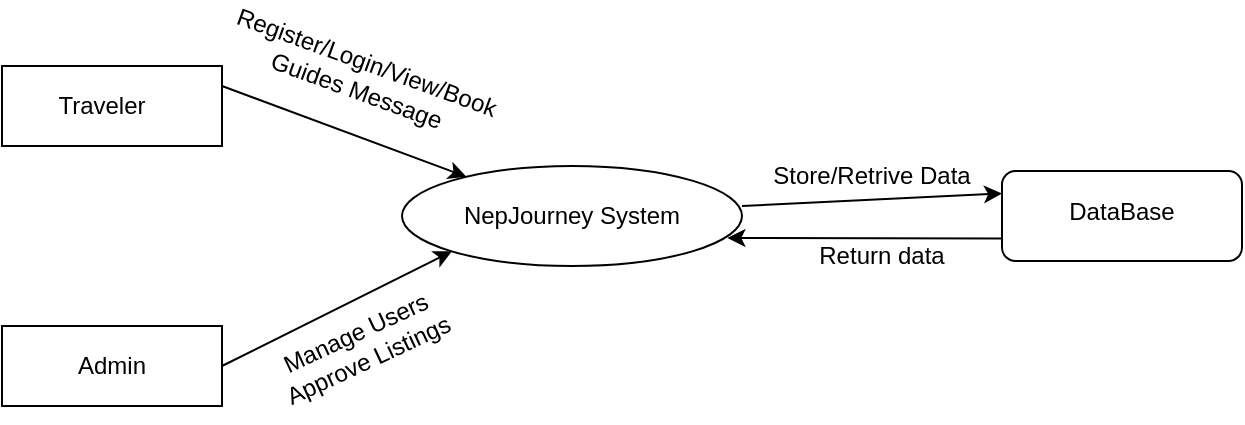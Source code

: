 <mxfile>
    <diagram id="5ET9WyKjbjTmmQmf6huk" name="Page-1">
        <mxGraphModel dx="816" dy="419" grid="1" gridSize="10" guides="1" tooltips="1" connect="1" arrows="1" fold="1" page="1" pageScale="1" pageWidth="850" pageHeight="1100" math="0" shadow="0">
            <root>
                <mxCell id="0"/>
                <mxCell id="1" parent="0"/>
                <mxCell id="2" value="" style="rounded=0;whiteSpace=wrap;html=1;" vertex="1" parent="1">
                    <mxGeometry x="70" y="300" width="110" height="40" as="geometry"/>
                </mxCell>
                <mxCell id="3" value="Admin" style="text;html=1;align=center;verticalAlign=middle;whiteSpace=wrap;rounded=0;" vertex="1" parent="1">
                    <mxGeometry x="75" y="307.5" width="100" height="25" as="geometry"/>
                </mxCell>
                <mxCell id="4" value="" style="rounded=0;whiteSpace=wrap;html=1;" vertex="1" parent="1">
                    <mxGeometry x="70" y="170" width="110" height="40" as="geometry"/>
                </mxCell>
                <mxCell id="5" value="Traveler" style="text;html=1;align=center;verticalAlign=middle;whiteSpace=wrap;rounded=0;" vertex="1" parent="1">
                    <mxGeometry x="80" y="175" width="80" height="30" as="geometry"/>
                </mxCell>
                <mxCell id="10" value="" style="ellipse;whiteSpace=wrap;html=1;" vertex="1" parent="1">
                    <mxGeometry x="270" y="220" width="170" height="50" as="geometry"/>
                </mxCell>
                <mxCell id="11" value="NepJourney System" style="text;html=1;align=center;verticalAlign=middle;whiteSpace=wrap;rounded=0;" vertex="1" parent="1">
                    <mxGeometry x="270" y="230" width="170" height="30" as="geometry"/>
                </mxCell>
                <mxCell id="14" value="" style="rounded=1;whiteSpace=wrap;html=1;" vertex="1" parent="1">
                    <mxGeometry x="570" y="222.5" width="120" height="45" as="geometry"/>
                </mxCell>
                <mxCell id="15" value="DataBase" style="text;html=1;align=center;verticalAlign=middle;whiteSpace=wrap;rounded=0;" vertex="1" parent="1">
                    <mxGeometry x="600" y="227.5" width="60" height="30" as="geometry"/>
                </mxCell>
                <mxCell id="16" value="" style="endArrow=classic;html=1;exitX=1;exitY=0.25;exitDx=0;exitDy=0;" edge="1" parent="1" source="4" target="10">
                    <mxGeometry width="50" height="50" relative="1" as="geometry">
                        <mxPoint x="480" y="240" as="sourcePoint"/>
                        <mxPoint x="530" y="190" as="targetPoint"/>
                    </mxGeometry>
                </mxCell>
                <mxCell id="17" value="" style="endArrow=classic;html=1;exitX=1;exitY=0.5;exitDx=0;exitDy=0;entryX=0;entryY=1;entryDx=0;entryDy=0;" edge="1" parent="1" source="2" target="10">
                    <mxGeometry width="50" height="50" relative="1" as="geometry">
                        <mxPoint x="480" y="240" as="sourcePoint"/>
                        <mxPoint x="530" y="190" as="targetPoint"/>
                    </mxGeometry>
                </mxCell>
                <mxCell id="18" value="" style="endArrow=classic;html=1;exitX=1;exitY=0.333;exitDx=0;exitDy=0;entryX=0;entryY=0.25;entryDx=0;entryDy=0;exitPerimeter=0;" edge="1" parent="1" source="11" target="14">
                    <mxGeometry width="50" height="50" relative="1" as="geometry">
                        <mxPoint x="440.0" y="239.62" as="sourcePoint"/>
                        <mxPoint x="580.71" y="245.38" as="targetPoint"/>
                    </mxGeometry>
                </mxCell>
                <mxCell id="19" value="" style="endArrow=classic;html=1;exitX=0;exitY=0.75;exitDx=0;exitDy=0;entryX=0.957;entryY=0.867;entryDx=0;entryDy=0;entryPerimeter=0;" edge="1" parent="1" source="14" target="11">
                    <mxGeometry width="50" height="50" relative="1" as="geometry">
                        <mxPoint x="480" y="240" as="sourcePoint"/>
                        <mxPoint x="440" y="250" as="targetPoint"/>
                    </mxGeometry>
                </mxCell>
                <mxCell id="21" value="Register/Login/View/Book Guides Message" style="text;html=1;align=center;verticalAlign=middle;whiteSpace=wrap;rounded=0;rotation=20;" vertex="1" parent="1">
                    <mxGeometry x="220" y="160" width="60" height="30" as="geometry"/>
                </mxCell>
                <mxCell id="22" value="Manage Users Approve Listings" style="text;html=1;align=center;verticalAlign=middle;whiteSpace=wrap;rounded=0;rotation=-25;" vertex="1" parent="1">
                    <mxGeometry x="190" y="300" width="120" height="20" as="geometry"/>
                </mxCell>
                <mxCell id="23" value="Store/Retrive Data" style="text;html=1;align=center;verticalAlign=middle;whiteSpace=wrap;rounded=0;rotation=0;" vertex="1" parent="1">
                    <mxGeometry x="440" y="210" width="130" height="30" as="geometry"/>
                </mxCell>
                <mxCell id="24" value="Return data" style="text;html=1;align=center;verticalAlign=middle;whiteSpace=wrap;rounded=0;" vertex="1" parent="1">
                    <mxGeometry x="450" y="250" width="120" height="30" as="geometry"/>
                </mxCell>
            </root>
        </mxGraphModel>
    </diagram>
</mxfile>